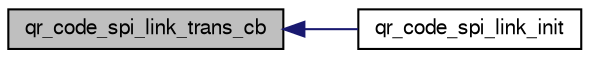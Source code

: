 digraph "qr_code_spi_link_trans_cb"
{
  edge [fontname="FreeSans",fontsize="10",labelfontname="FreeSans",labelfontsize="10"];
  node [fontname="FreeSans",fontsize="10",shape=record];
  rankdir="LR";
  Node1 [label="qr_code_spi_link_trans_cb",height=0.2,width=0.4,color="black", fillcolor="grey75", style="filled", fontcolor="black"];
  Node1 -> Node2 [dir="back",color="midnightblue",fontsize="10",style="solid",fontname="FreeSans"];
  Node2 [label="qr_code_spi_link_init",height=0.2,width=0.4,color="black", fillcolor="white", style="filled",URL="$qr__code__spi__link_8h.html#afe718e5de23ff690fa62b35bb69553f0"];
}
